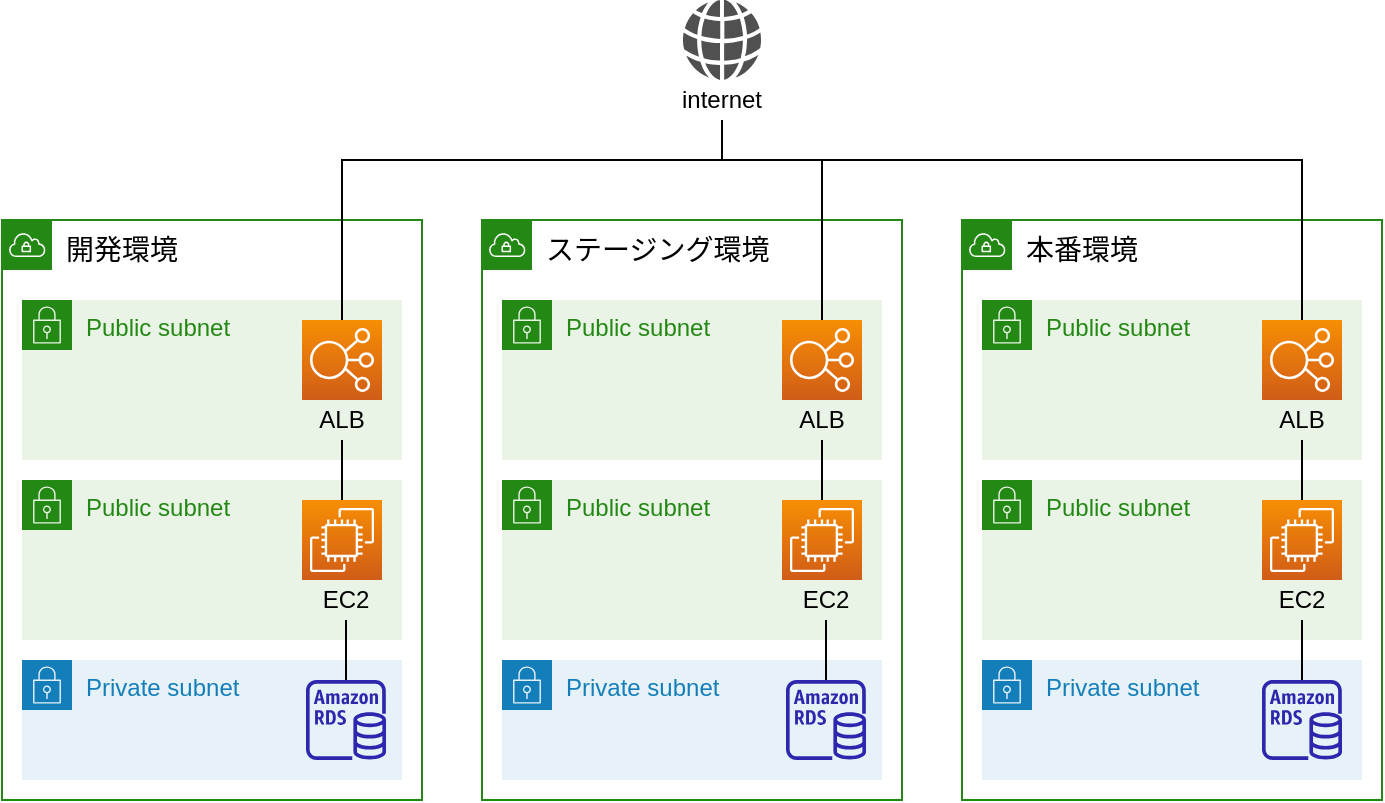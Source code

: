 <mxfile version="16.5.1" type="device"><diagram id="kZETb-p1rJzBnCtiM7zV" name="ページ1"><mxGraphModel dx="937" dy="825" grid="1" gridSize="10" guides="1" tooltips="1" connect="1" arrows="1" fold="1" page="1" pageScale="1" pageWidth="800" pageHeight="400" math="0" shadow="0"><root><mxCell id="0"/><mxCell id="1" parent="0"/><mxCell id="YC1zy5XW2W0_BixT6TZ5-13" value="本番環境" style="points=[[0,0],[0.25,0],[0.5,0],[0.75,0],[1,0],[1,0.25],[1,0.5],[1,0.75],[1,1],[0.75,1],[0.5,1],[0.25,1],[0,1],[0,0.75],[0,0.5],[0,0.25]];outlineConnect=0;gradientColor=none;html=1;whiteSpace=wrap;fontSize=14;fontStyle=0;shape=mxgraph.aws4.group;grIcon=mxgraph.aws4.group_vpc;strokeColor=#248814;fillColor=none;verticalAlign=top;align=left;spacingLeft=30;fontColor=#000000;dashed=0;" vertex="1" parent="1"><mxGeometry x="480" y="110" width="210" height="290" as="geometry"/></mxCell><mxCell id="YC1zy5XW2W0_BixT6TZ5-2" value="ステージング環境" style="points=[[0,0],[0.25,0],[0.5,0],[0.75,0],[1,0],[1,0.25],[1,0.5],[1,0.75],[1,1],[0.75,1],[0.5,1],[0.25,1],[0,1],[0,0.75],[0,0.5],[0,0.25]];outlineConnect=0;gradientColor=none;html=1;whiteSpace=wrap;fontSize=14;fontStyle=0;shape=mxgraph.aws4.group;grIcon=mxgraph.aws4.group_vpc;strokeColor=#248814;fillColor=none;verticalAlign=top;align=left;spacingLeft=30;fontColor=#000000;dashed=0;" vertex="1" parent="1"><mxGeometry x="240" y="110" width="210" height="290" as="geometry"/></mxCell><mxCell id="Ha9QNC__yQ8WII0uMyZ5-8" value="開発環境" style="points=[[0,0],[0.25,0],[0.5,0],[0.75,0],[1,0],[1,0.25],[1,0.5],[1,0.75],[1,1],[0.75,1],[0.5,1],[0.25,1],[0,1],[0,0.75],[0,0.5],[0,0.25]];outlineConnect=0;gradientColor=none;html=1;whiteSpace=wrap;fontSize=14;fontStyle=0;shape=mxgraph.aws4.group;grIcon=mxgraph.aws4.group_vpc;strokeColor=#248814;fillColor=none;verticalAlign=top;align=left;spacingLeft=30;fontColor=#000000;dashed=0;" parent="1" vertex="1"><mxGeometry y="110" width="210" height="290" as="geometry"/></mxCell><mxCell id="D2ysL8LvPRV5HmNwkX_U-7" value="Public subnet" style="points=[[0,0],[0.25,0],[0.5,0],[0.75,0],[1,0],[1,0.25],[1,0.5],[1,0.75],[1,1],[0.75,1],[0.5,1],[0.25,1],[0,1],[0,0.75],[0,0.5],[0,0.25]];outlineConnect=0;gradientColor=none;html=1;whiteSpace=wrap;fontSize=12;fontStyle=0;container=0;pointerEvents=0;collapsible=0;recursiveResize=0;shape=mxgraph.aws4.group;grIcon=mxgraph.aws4.group_security_group;grStroke=0;strokeColor=#248814;fillColor=#E9F3E6;verticalAlign=top;align=left;spacingLeft=30;fontColor=#248814;dashed=0;" parent="1" vertex="1"><mxGeometry x="10" y="150" width="190" height="80" as="geometry"/></mxCell><mxCell id="Ha9QNC__yQ8WII0uMyZ5-2" value="Private subnet" style="points=[[0,0],[0.25,0],[0.5,0],[0.75,0],[1,0],[1,0.25],[1,0.5],[1,0.75],[1,1],[0.75,1],[0.5,1],[0.25,1],[0,1],[0,0.75],[0,0.5],[0,0.25]];outlineConnect=0;gradientColor=none;html=1;whiteSpace=wrap;fontSize=12;fontStyle=0;shape=mxgraph.aws4.group;grIcon=mxgraph.aws4.group_security_group;grStroke=0;strokeColor=#147EBA;fillColor=#E6F2F8;verticalAlign=top;align=left;spacingLeft=30;fontColor=#147EBA;dashed=0;" parent="1" vertex="1"><mxGeometry x="10" y="330" width="190" height="60" as="geometry"/></mxCell><mxCell id="Ha9QNC__yQ8WII0uMyZ5-5" value="" style="sketch=0;pointerEvents=1;shadow=0;dashed=0;html=1;strokeColor=none;fillColor=#505050;labelPosition=center;verticalLabelPosition=bottom;verticalAlign=top;outlineConnect=0;align=center;shape=mxgraph.office.concepts.globe_internet;" parent="1" vertex="1"><mxGeometry x="340.25" width="39.5" height="40" as="geometry"/></mxCell><mxCell id="Ha9QNC__yQ8WII0uMyZ5-11" value="Public subnet" style="points=[[0,0],[0.25,0],[0.5,0],[0.75,0],[1,0],[1,0.25],[1,0.5],[1,0.75],[1,1],[0.75,1],[0.5,1],[0.25,1],[0,1],[0,0.75],[0,0.5],[0,0.25]];outlineConnect=0;gradientColor=none;html=1;whiteSpace=wrap;fontSize=12;fontStyle=0;container=1;pointerEvents=0;collapsible=0;recursiveResize=0;shape=mxgraph.aws4.group;grIcon=mxgraph.aws4.group_security_group;grStroke=0;strokeColor=#248814;fillColor=#E9F3E6;verticalAlign=top;align=left;spacingLeft=30;fontColor=#248814;dashed=0;" parent="1" vertex="1"><mxGeometry x="10" y="240" width="190" height="80" as="geometry"/></mxCell><mxCell id="D2ysL8LvPRV5HmNwkX_U-2" value="" style="sketch=0;points=[[0,0,0],[0.25,0,0],[0.5,0,0],[0.75,0,0],[1,0,0],[0,1,0],[0.25,1,0],[0.5,1,0],[0.75,1,0],[1,1,0],[0,0.25,0],[0,0.5,0],[0,0.75,0],[1,0.25,0],[1,0.5,0],[1,0.75,0]];outlineConnect=0;fontColor=#232F3E;gradientColor=#F78E04;gradientDirection=north;fillColor=#D05C17;strokeColor=#ffffff;dashed=0;verticalLabelPosition=bottom;verticalAlign=top;align=center;html=1;fontSize=12;fontStyle=0;aspect=fixed;shape=mxgraph.aws4.resourceIcon;resIcon=mxgraph.aws4.ec2;" parent="Ha9QNC__yQ8WII0uMyZ5-11" vertex="1"><mxGeometry x="140" y="10" width="40" height="40" as="geometry"/></mxCell><mxCell id="D2ysL8LvPRV5HmNwkX_U-5" value="" style="sketch=0;outlineConnect=0;fontColor=#232F3E;gradientColor=none;fillColor=#2E27AD;strokeColor=none;dashed=0;verticalLabelPosition=bottom;verticalAlign=top;align=center;html=1;fontSize=12;fontStyle=0;aspect=fixed;pointerEvents=1;shape=mxgraph.aws4.rds_instance;" parent="1" vertex="1"><mxGeometry x="152" y="340" width="40" height="40" as="geometry"/></mxCell><mxCell id="Ha9QNC__yQ8WII0uMyZ5-14" value="" style="endArrow=none;html=1;rounded=0;entryX=0.5;entryY=1;entryDx=0;entryDy=0;exitX=0.5;exitY=0;exitDx=0;exitDy=0;exitPerimeter=0;" parent="1" source="D2ysL8LvPRV5HmNwkX_U-2" target="Ha9QNC__yQ8WII0uMyZ5-10" edge="1"><mxGeometry width="50" height="50" relative="1" as="geometry"><mxPoint x="202" y="350" as="sourcePoint"/><mxPoint x="252" y="300" as="targetPoint"/></mxGeometry></mxCell><mxCell id="Ha9QNC__yQ8WII0uMyZ5-15" value="" style="endArrow=none;html=1;rounded=0;startArrow=none;" parent="1" source="Ha9QNC__yQ8WII0uMyZ5-13" edge="1"><mxGeometry width="50" height="50" relative="1" as="geometry"><mxPoint x="180" y="260" as="sourcePoint"/><mxPoint x="172" y="310" as="targetPoint"/></mxGeometry></mxCell><mxCell id="Ha9QNC__yQ8WII0uMyZ5-16" value="" style="endArrow=none;html=1;rounded=0;exitX=0.5;exitY=0;exitDx=0;exitDy=0;exitPerimeter=0;startArrow=none;" parent="1" source="Ha9QNC__yQ8WII0uMyZ5-6" target="Ha9QNC__yQ8WII0uMyZ5-5" edge="1"><mxGeometry width="50" height="50" relative="1" as="geometry"><mxPoint x="178" y="210" as="sourcePoint"/><mxPoint x="178" y="180" as="targetPoint"/></mxGeometry></mxCell><mxCell id="Ha9QNC__yQ8WII0uMyZ5-6" value="internet" style="text;html=1;strokeColor=none;fillColor=none;align=center;verticalAlign=middle;whiteSpace=wrap;rounded=0;" parent="1" vertex="1"><mxGeometry x="330" y="40" width="60" height="20" as="geometry"/></mxCell><mxCell id="Ha9QNC__yQ8WII0uMyZ5-17" value="" style="endArrow=none;html=1;rounded=0;exitX=0.5;exitY=0;exitDx=0;exitDy=0;exitPerimeter=0;edgeStyle=orthogonalEdgeStyle;entryX=0.5;entryY=1;entryDx=0;entryDy=0;" parent="1" source="D2ysL8LvPRV5HmNwkX_U-6" target="Ha9QNC__yQ8WII0uMyZ5-6" edge="1"><mxGeometry width="50" height="50" relative="1" as="geometry"><mxPoint x="170" y="110" as="sourcePoint"/><mxPoint x="169.795" y="20" as="targetPoint"/><Array as="points"><mxPoint x="170" y="80"/><mxPoint x="360" y="80"/></Array></mxGeometry></mxCell><mxCell id="YC1zy5XW2W0_BixT6TZ5-1" value="Public subnet" style="points=[[0,0],[0.25,0],[0.5,0],[0.75,0],[1,0],[1,0.25],[1,0.5],[1,0.75],[1,1],[0.75,1],[0.5,1],[0.25,1],[0,1],[0,0.75],[0,0.5],[0,0.25]];outlineConnect=0;gradientColor=none;html=1;whiteSpace=wrap;fontSize=12;fontStyle=0;container=0;pointerEvents=0;collapsible=0;recursiveResize=0;shape=mxgraph.aws4.group;grIcon=mxgraph.aws4.group_security_group;grStroke=0;strokeColor=#248814;fillColor=#E9F3E6;verticalAlign=top;align=left;spacingLeft=30;fontColor=#248814;dashed=0;" vertex="1" parent="1"><mxGeometry x="250" y="150" width="190" height="80" as="geometry"/></mxCell><mxCell id="YC1zy5XW2W0_BixT6TZ5-5" value="Private subnet" style="points=[[0,0],[0.25,0],[0.5,0],[0.75,0],[1,0],[1,0.25],[1,0.5],[1,0.75],[1,1],[0.75,1],[0.5,1],[0.25,1],[0,1],[0,0.75],[0,0.5],[0,0.25]];outlineConnect=0;gradientColor=none;html=1;whiteSpace=wrap;fontSize=12;fontStyle=0;shape=mxgraph.aws4.group;grIcon=mxgraph.aws4.group_security_group;grStroke=0;strokeColor=#147EBA;fillColor=#E6F2F8;verticalAlign=top;align=left;spacingLeft=30;fontColor=#147EBA;dashed=0;" vertex="1" parent="1"><mxGeometry x="250" y="330" width="190" height="60" as="geometry"/></mxCell><mxCell id="YC1zy5XW2W0_BixT6TZ5-6" value="Public subnet" style="points=[[0,0],[0.25,0],[0.5,0],[0.75,0],[1,0],[1,0.25],[1,0.5],[1,0.75],[1,1],[0.75,1],[0.5,1],[0.25,1],[0,1],[0,0.75],[0,0.5],[0,0.25]];outlineConnect=0;gradientColor=none;html=1;whiteSpace=wrap;fontSize=12;fontStyle=0;container=1;pointerEvents=0;collapsible=0;recursiveResize=0;shape=mxgraph.aws4.group;grIcon=mxgraph.aws4.group_security_group;grStroke=0;strokeColor=#248814;fillColor=#E9F3E6;verticalAlign=top;align=left;spacingLeft=30;fontColor=#248814;dashed=0;" vertex="1" parent="1"><mxGeometry x="250" y="240" width="190" height="80" as="geometry"/></mxCell><mxCell id="YC1zy5XW2W0_BixT6TZ5-8" value="" style="sketch=0;points=[[0,0,0],[0.25,0,0],[0.5,0,0],[0.75,0,0],[1,0,0],[0,1,0],[0.25,1,0],[0.5,1,0],[0.75,1,0],[1,1,0],[0,0.25,0],[0,0.5,0],[0,0.75,0],[1,0.25,0],[1,0.5,0],[1,0.75,0]];outlineConnect=0;fontColor=#232F3E;gradientColor=#F78E04;gradientDirection=north;fillColor=#D05C17;strokeColor=#ffffff;dashed=0;verticalLabelPosition=bottom;verticalAlign=top;align=center;html=1;fontSize=12;fontStyle=0;aspect=fixed;shape=mxgraph.aws4.resourceIcon;resIcon=mxgraph.aws4.ec2;" vertex="1" parent="YC1zy5XW2W0_BixT6TZ5-6"><mxGeometry x="140" y="10" width="40" height="40" as="geometry"/></mxCell><mxCell id="YC1zy5XW2W0_BixT6TZ5-9" value="" style="sketch=0;outlineConnect=0;fontColor=#232F3E;gradientColor=none;fillColor=#2E27AD;strokeColor=none;dashed=0;verticalLabelPosition=bottom;verticalAlign=top;align=center;html=1;fontSize=12;fontStyle=0;aspect=fixed;pointerEvents=1;shape=mxgraph.aws4.rds_instance;" vertex="1" parent="1"><mxGeometry x="392" y="340" width="40" height="40" as="geometry"/></mxCell><mxCell id="YC1zy5XW2W0_BixT6TZ5-10" value="" style="endArrow=none;html=1;rounded=0;entryX=0.5;entryY=1;entryDx=0;entryDy=0;exitX=0.5;exitY=0;exitDx=0;exitDy=0;exitPerimeter=0;" edge="1" parent="1" source="YC1zy5XW2W0_BixT6TZ5-8" target="YC1zy5XW2W0_BixT6TZ5-4"><mxGeometry width="50" height="50" relative="1" as="geometry"><mxPoint x="442" y="350" as="sourcePoint"/><mxPoint x="492" y="300" as="targetPoint"/></mxGeometry></mxCell><mxCell id="YC1zy5XW2W0_BixT6TZ5-11" value="" style="endArrow=none;html=1;rounded=0;startArrow=none;" edge="1" parent="1" source="YC1zy5XW2W0_BixT6TZ5-7"><mxGeometry width="50" height="50" relative="1" as="geometry"><mxPoint x="420" y="260" as="sourcePoint"/><mxPoint x="412" y="310" as="targetPoint"/></mxGeometry></mxCell><mxCell id="YC1zy5XW2W0_BixT6TZ5-12" value="Public subnet" style="points=[[0,0],[0.25,0],[0.5,0],[0.75,0],[1,0],[1,0.25],[1,0.5],[1,0.75],[1,1],[0.75,1],[0.5,1],[0.25,1],[0,1],[0,0.75],[0,0.5],[0,0.25]];outlineConnect=0;gradientColor=none;html=1;whiteSpace=wrap;fontSize=12;fontStyle=0;container=0;pointerEvents=0;collapsible=0;recursiveResize=0;shape=mxgraph.aws4.group;grIcon=mxgraph.aws4.group_security_group;grStroke=0;strokeColor=#248814;fillColor=#E9F3E6;verticalAlign=top;align=left;spacingLeft=30;fontColor=#248814;dashed=0;" vertex="1" parent="1"><mxGeometry x="490" y="150" width="190" height="80" as="geometry"/></mxCell><mxCell id="YC1zy5XW2W0_BixT6TZ5-23" value="" style="endArrow=none;html=1;rounded=0;exitX=0.5;exitY=0;exitDx=0;exitDy=0;exitPerimeter=0;edgeStyle=orthogonalEdgeStyle;" edge="1" parent="1" source="YC1zy5XW2W0_BixT6TZ5-3" target="Ha9QNC__yQ8WII0uMyZ5-6"><mxGeometry width="50" height="50" relative="1" as="geometry"><mxPoint x="180" y="150" as="sourcePoint"/><mxPoint x="360" y="70" as="targetPoint"/><Array as="points"><mxPoint x="410" y="80"/><mxPoint x="360" y="80"/></Array></mxGeometry></mxCell><mxCell id="YC1zy5XW2W0_BixT6TZ5-24" value="" style="endArrow=none;html=1;rounded=0;exitX=0.5;exitY=0;exitDx=0;exitDy=0;exitPerimeter=0;edgeStyle=orthogonalEdgeStyle;entryX=0.5;entryY=1;entryDx=0;entryDy=0;" edge="1" parent="1" source="YC1zy5XW2W0_BixT6TZ5-14" target="Ha9QNC__yQ8WII0uMyZ5-6"><mxGeometry width="50" height="50" relative="1" as="geometry"><mxPoint x="540" y="110" as="sourcePoint"/><mxPoint x="480" y="30" as="targetPoint"/><Array as="points"><mxPoint x="650" y="80"/><mxPoint x="360" y="80"/></Array></mxGeometry></mxCell><mxCell id="D2ysL8LvPRV5HmNwkX_U-6" value="" style="sketch=0;points=[[0,0,0],[0.25,0,0],[0.5,0,0],[0.75,0,0],[1,0,0],[0,1,0],[0.25,1,0],[0.5,1,0],[0.75,1,0],[1,1,0],[0,0.25,0],[0,0.5,0],[0,0.75,0],[1,0.25,0],[1,0.5,0],[1,0.75,0]];outlineConnect=0;fontColor=#232F3E;gradientColor=#F78E04;gradientDirection=north;fillColor=#D05C17;strokeColor=#ffffff;dashed=0;verticalLabelPosition=bottom;verticalAlign=top;align=center;html=1;fontSize=12;fontStyle=0;aspect=fixed;shape=mxgraph.aws4.resourceIcon;resIcon=mxgraph.aws4.elastic_load_balancing;" parent="1" vertex="1"><mxGeometry x="150" y="160" width="40" height="40" as="geometry"/></mxCell><mxCell id="Ha9QNC__yQ8WII0uMyZ5-10" value="ALB" style="text;html=1;strokeColor=none;fillColor=none;align=center;verticalAlign=middle;whiteSpace=wrap;rounded=0;" parent="1" vertex="1"><mxGeometry x="140" y="200" width="60" height="20" as="geometry"/></mxCell><mxCell id="YC1zy5XW2W0_BixT6TZ5-3" value="" style="sketch=0;points=[[0,0,0],[0.25,0,0],[0.5,0,0],[0.75,0,0],[1,0,0],[0,1,0],[0.25,1,0],[0.5,1,0],[0.75,1,0],[1,1,0],[0,0.25,0],[0,0.5,0],[0,0.75,0],[1,0.25,0],[1,0.5,0],[1,0.75,0]];outlineConnect=0;fontColor=#232F3E;gradientColor=#F78E04;gradientDirection=north;fillColor=#D05C17;strokeColor=#ffffff;dashed=0;verticalLabelPosition=bottom;verticalAlign=top;align=center;html=1;fontSize=12;fontStyle=0;aspect=fixed;shape=mxgraph.aws4.resourceIcon;resIcon=mxgraph.aws4.elastic_load_balancing;" vertex="1" parent="1"><mxGeometry x="390" y="160" width="40" height="40" as="geometry"/></mxCell><mxCell id="YC1zy5XW2W0_BixT6TZ5-4" value="ALB" style="text;html=1;strokeColor=none;fillColor=none;align=center;verticalAlign=middle;whiteSpace=wrap;rounded=0;" vertex="1" parent="1"><mxGeometry x="380" y="200" width="60" height="20" as="geometry"/></mxCell><mxCell id="Ha9QNC__yQ8WII0uMyZ5-13" value="EC2" style="text;html=1;strokeColor=none;fillColor=none;align=center;verticalAlign=middle;whiteSpace=wrap;rounded=0;" parent="1" vertex="1"><mxGeometry x="152" y="290" width="40" height="20" as="geometry"/></mxCell><mxCell id="YC1zy5XW2W0_BixT6TZ5-25" value="" style="endArrow=none;html=1;rounded=0;" edge="1" parent="1" source="D2ysL8LvPRV5HmNwkX_U-5" target="Ha9QNC__yQ8WII0uMyZ5-13"><mxGeometry width="50" height="50" relative="1" as="geometry"><mxPoint x="172" y="340.05" as="sourcePoint"/><mxPoint x="172" y="310" as="targetPoint"/></mxGeometry></mxCell><mxCell id="YC1zy5XW2W0_BixT6TZ5-7" value="EC2" style="text;html=1;strokeColor=none;fillColor=none;align=center;verticalAlign=middle;whiteSpace=wrap;rounded=0;" vertex="1" parent="1"><mxGeometry x="392" y="290" width="40" height="20" as="geometry"/></mxCell><mxCell id="YC1zy5XW2W0_BixT6TZ5-26" value="" style="endArrow=none;html=1;rounded=0;" edge="1" parent="1" source="YC1zy5XW2W0_BixT6TZ5-9" target="YC1zy5XW2W0_BixT6TZ5-7"><mxGeometry width="50" height="50" relative="1" as="geometry"><mxPoint x="412" y="340.05" as="sourcePoint"/><mxPoint x="412" y="310" as="targetPoint"/></mxGeometry></mxCell><mxCell id="YC1zy5XW2W0_BixT6TZ5-14" value="" style="sketch=0;points=[[0,0,0],[0.25,0,0],[0.5,0,0],[0.75,0,0],[1,0,0],[0,1,0],[0.25,1,0],[0.5,1,0],[0.75,1,0],[1,1,0],[0,0.25,0],[0,0.5,0],[0,0.75,0],[1,0.25,0],[1,0.5,0],[1,0.75,0]];outlineConnect=0;fontColor=#232F3E;gradientColor=#F78E04;gradientDirection=north;fillColor=#D05C17;strokeColor=#ffffff;dashed=0;verticalLabelPosition=bottom;verticalAlign=top;align=center;html=1;fontSize=12;fontStyle=0;aspect=fixed;shape=mxgraph.aws4.resourceIcon;resIcon=mxgraph.aws4.elastic_load_balancing;" vertex="1" parent="1"><mxGeometry x="630" y="160" width="40" height="40" as="geometry"/></mxCell><mxCell id="YC1zy5XW2W0_BixT6TZ5-15" value="ALB" style="text;html=1;strokeColor=none;fillColor=none;align=center;verticalAlign=middle;whiteSpace=wrap;rounded=0;" vertex="1" parent="1"><mxGeometry x="620" y="200" width="60" height="20" as="geometry"/></mxCell><mxCell id="YC1zy5XW2W0_BixT6TZ5-16" value="Private subnet" style="points=[[0,0],[0.25,0],[0.5,0],[0.75,0],[1,0],[1,0.25],[1,0.5],[1,0.75],[1,1],[0.75,1],[0.5,1],[0.25,1],[0,1],[0,0.75],[0,0.5],[0,0.25]];outlineConnect=0;gradientColor=none;html=1;whiteSpace=wrap;fontSize=12;fontStyle=0;shape=mxgraph.aws4.group;grIcon=mxgraph.aws4.group_security_group;grStroke=0;strokeColor=#147EBA;fillColor=#E6F2F8;verticalAlign=top;align=left;spacingLeft=30;fontColor=#147EBA;dashed=0;" vertex="1" parent="1"><mxGeometry x="490" y="330" width="190" height="60" as="geometry"/></mxCell><mxCell id="YC1zy5XW2W0_BixT6TZ5-17" value="Public subnet" style="points=[[0,0],[0.25,0],[0.5,0],[0.75,0],[1,0],[1,0.25],[1,0.5],[1,0.75],[1,1],[0.75,1],[0.5,1],[0.25,1],[0,1],[0,0.75],[0,0.5],[0,0.25]];outlineConnect=0;gradientColor=none;html=1;whiteSpace=wrap;fontSize=12;fontStyle=0;container=1;pointerEvents=0;collapsible=0;recursiveResize=0;shape=mxgraph.aws4.group;grIcon=mxgraph.aws4.group_security_group;grStroke=0;strokeColor=#248814;fillColor=#E9F3E6;verticalAlign=top;align=left;spacingLeft=30;fontColor=#248814;dashed=0;" vertex="1" parent="1"><mxGeometry x="490" y="240" width="190" height="80" as="geometry"/></mxCell><mxCell id="YC1zy5XW2W0_BixT6TZ5-19" value="" style="sketch=0;points=[[0,0,0],[0.25,0,0],[0.5,0,0],[0.75,0,0],[1,0,0],[0,1,0],[0.25,1,0],[0.5,1,0],[0.75,1,0],[1,1,0],[0,0.25,0],[0,0.5,0],[0,0.75,0],[1,0.25,0],[1,0.5,0],[1,0.75,0]];outlineConnect=0;fontColor=#232F3E;gradientColor=#F78E04;gradientDirection=north;fillColor=#D05C17;strokeColor=#ffffff;dashed=0;verticalLabelPosition=bottom;verticalAlign=top;align=center;html=1;fontSize=12;fontStyle=0;aspect=fixed;shape=mxgraph.aws4.resourceIcon;resIcon=mxgraph.aws4.ec2;" vertex="1" parent="YC1zy5XW2W0_BixT6TZ5-17"><mxGeometry x="140" y="10" width="40" height="40" as="geometry"/></mxCell><mxCell id="YC1zy5XW2W0_BixT6TZ5-21" value="" style="endArrow=none;html=1;rounded=0;entryX=0.5;entryY=1;entryDx=0;entryDy=0;exitX=0.5;exitY=0;exitDx=0;exitDy=0;exitPerimeter=0;" edge="1" parent="1" source="YC1zy5XW2W0_BixT6TZ5-19" target="YC1zy5XW2W0_BixT6TZ5-15"><mxGeometry width="50" height="50" relative="1" as="geometry"><mxPoint x="682" y="350" as="sourcePoint"/><mxPoint x="732" y="300" as="targetPoint"/></mxGeometry></mxCell><mxCell id="YC1zy5XW2W0_BixT6TZ5-20" value="" style="sketch=0;outlineConnect=0;fontColor=#232F3E;gradientColor=none;fillColor=#2E27AD;strokeColor=none;dashed=0;verticalLabelPosition=bottom;verticalAlign=top;align=center;html=1;fontSize=12;fontStyle=0;aspect=fixed;pointerEvents=1;shape=mxgraph.aws4.rds_instance;" vertex="1" parent="1"><mxGeometry x="630" y="340" width="40" height="40" as="geometry"/></mxCell><mxCell id="YC1zy5XW2W0_BixT6TZ5-22" value="" style="endArrow=none;html=1;rounded=0;startArrow=none;" edge="1" parent="1" source="YC1zy5XW2W0_BixT6TZ5-18"><mxGeometry width="50" height="50" relative="1" as="geometry"><mxPoint x="660" y="260" as="sourcePoint"/><mxPoint x="652" y="310" as="targetPoint"/></mxGeometry></mxCell><mxCell id="YC1zy5XW2W0_BixT6TZ5-18" value="EC2" style="text;html=1;strokeColor=none;fillColor=none;align=center;verticalAlign=middle;whiteSpace=wrap;rounded=0;" vertex="1" parent="1"><mxGeometry x="630" y="290" width="40" height="20" as="geometry"/></mxCell><mxCell id="YC1zy5XW2W0_BixT6TZ5-27" value="" style="endArrow=none;html=1;rounded=0;" edge="1" parent="1" source="YC1zy5XW2W0_BixT6TZ5-20" target="YC1zy5XW2W0_BixT6TZ5-18"><mxGeometry width="50" height="50" relative="1" as="geometry"><mxPoint x="652" y="340.05" as="sourcePoint"/><mxPoint x="652" y="310" as="targetPoint"/></mxGeometry></mxCell></root></mxGraphModel></diagram></mxfile>